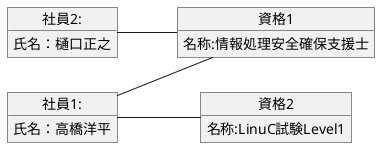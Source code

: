 @startuml 資格取得

left to right direction

object "社員1:" as TY {
    氏名：高橋洋平
}

object "社員2:" as HY {
    氏名：樋口正之
}

object "資格1" as S1 {
    名称:情報処理安全確保支援士
}

object "資格2" as S2 {
    名称:LinuC試験Level1
}



TY -- S1
HY -- S1
TY -- S2

@enduml